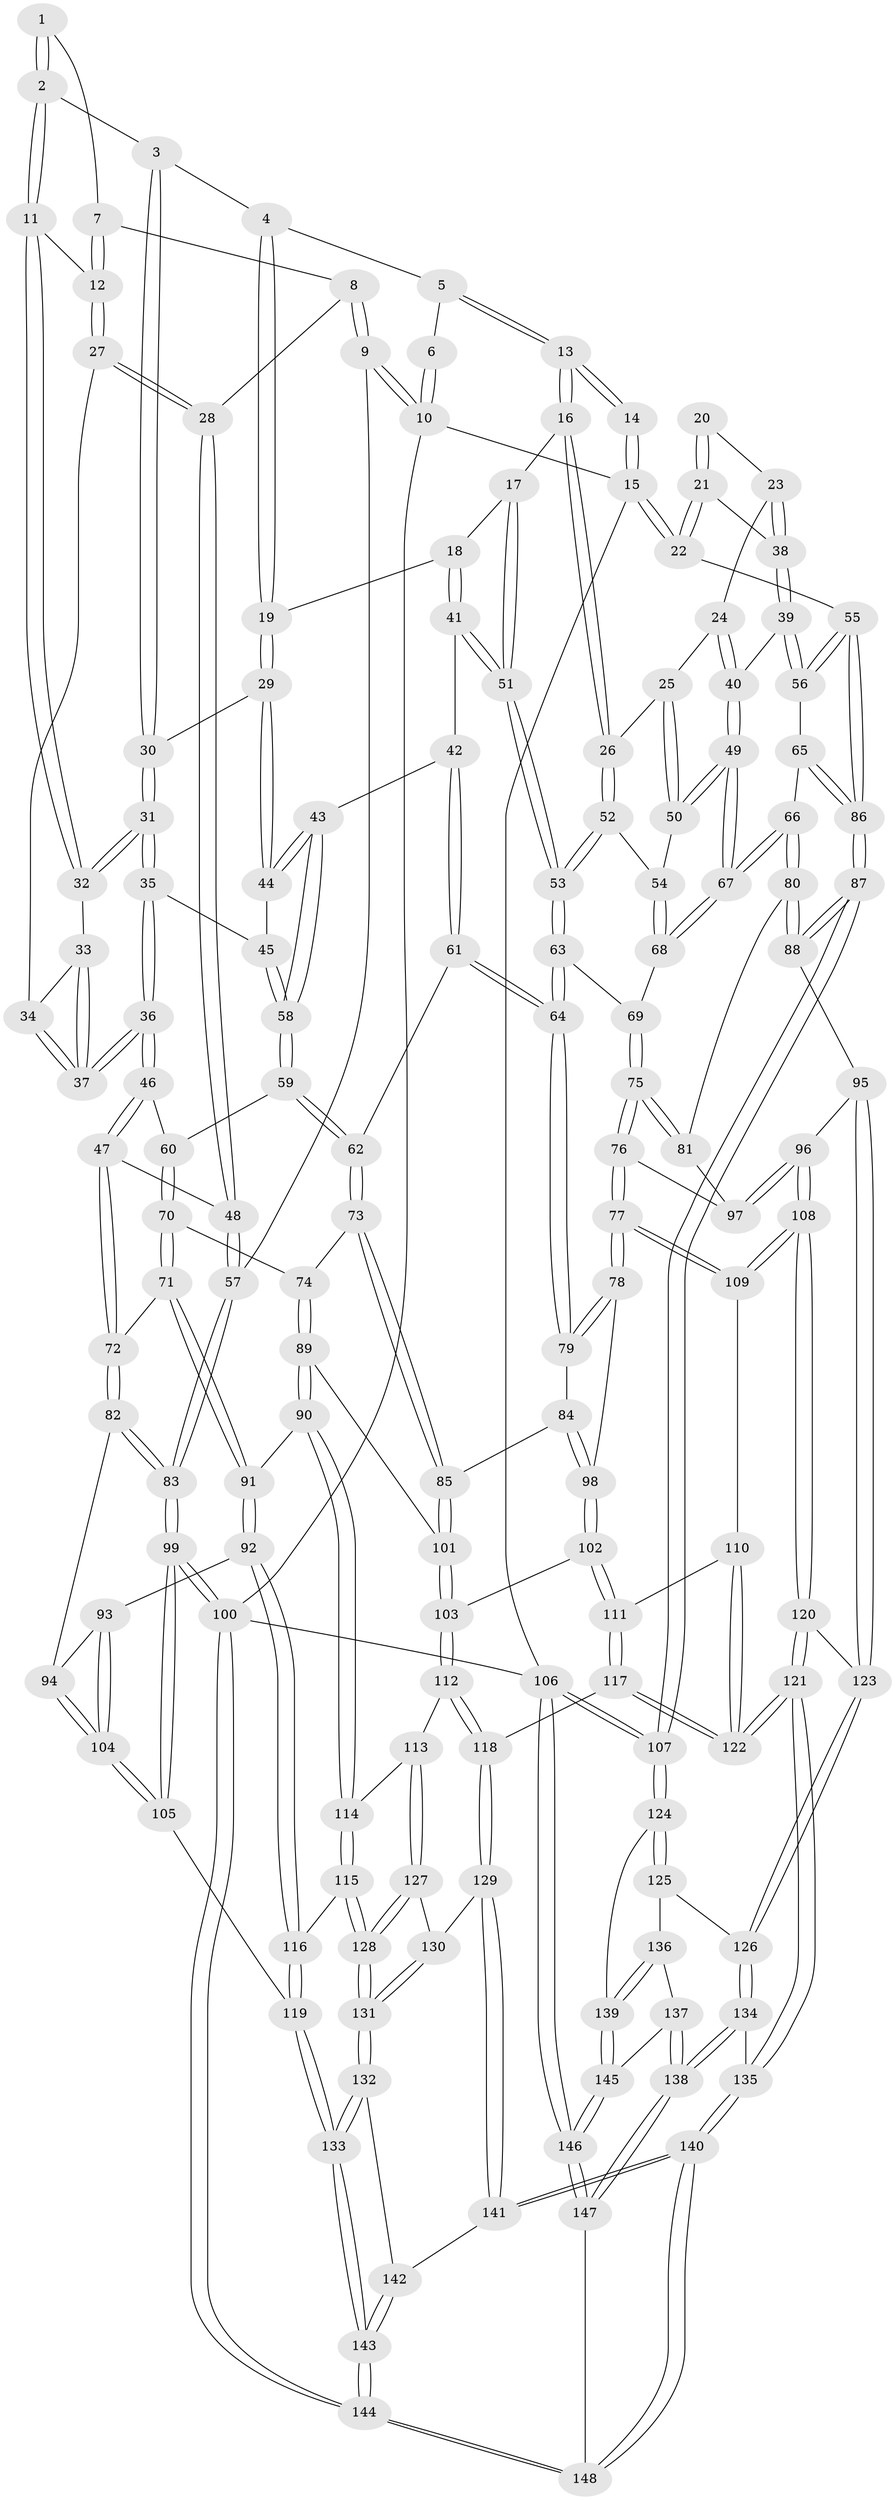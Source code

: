 // coarse degree distribution, {4: 0.3559322033898305, 6: 0.05084745762711865, 3: 0.1694915254237288, 5: 0.3220338983050847, 2: 0.03389830508474576, 8: 0.01694915254237288, 7: 0.05084745762711865}
// Generated by graph-tools (version 1.1) at 2025/21/03/04/25 18:21:40]
// undirected, 148 vertices, 367 edges
graph export_dot {
graph [start="1"]
  node [color=gray90,style=filled];
  1 [pos="+0.19562400377523476+0"];
  2 [pos="+0.27045018759567535+0.07470640353986903"];
  3 [pos="+0.3548303204051926+0.061139409996091326"];
  4 [pos="+0.47535844630680296+0"];
  5 [pos="+0.5135909068521596+0"];
  6 [pos="+0.18046839869632983+0"];
  7 [pos="+0.15921286307566868+0.03126539675068973"];
  8 [pos="+0.06594571058997184+0.05785880246720989"];
  9 [pos="+0+0"];
  10 [pos="+0+0"];
  11 [pos="+0.26664877299899914+0.08203847440540003"];
  12 [pos="+0.1595387033079904+0.08544123921377458"];
  13 [pos="+0.6021170419226186+0"];
  14 [pos="+0.7141606084988008+0"];
  15 [pos="+1+0"];
  16 [pos="+0.6218863698093708+0.10023046651967815"];
  17 [pos="+0.5509467577785769+0.1601302030596901"];
  18 [pos="+0.4852315682595858+0.15838889064283662"];
  19 [pos="+0.45791722930507256+0.13940361535768442"];
  20 [pos="+0.8018216878209047+0"];
  21 [pos="+0.9767508061359342+0.10715809263689977"];
  22 [pos="+1+0.07773108699846551"];
  23 [pos="+0.8088869692891332+0.09969783694920424"];
  24 [pos="+0.7025245797197713+0.14151440194350423"];
  25 [pos="+0.6618262719418576+0.1404977771355266"];
  26 [pos="+0.6599098209800147+0.14005473041226102"];
  27 [pos="+0.1338361793656155+0.1478848569337436"];
  28 [pos="+0.10721749550968934+0.15471340225324834"];
  29 [pos="+0.38619043150700083+0.1528309700440356"];
  30 [pos="+0.37796896913847583+0.1486847977793931"];
  31 [pos="+0.3223529630547443+0.17446658378923638"];
  32 [pos="+0.2634393490916113+0.10126871062057727"];
  33 [pos="+0.2577994065939298+0.10812732014548929"];
  34 [pos="+0.14590360624908552+0.15274798926364777"];
  35 [pos="+0.3035551263193217+0.2034957863437093"];
  36 [pos="+0.2451653053290625+0.2435234862796122"];
  37 [pos="+0.23230036333791085+0.22306906452458183"];
  38 [pos="+0.8528310873325924+0.15875953088342473"];
  39 [pos="+0.8351164428273562+0.22428024890928064"];
  40 [pos="+0.8233428899149922+0.23039754747874228"];
  41 [pos="+0.45626551689801464+0.24168953520255285"];
  42 [pos="+0.4421901791763055+0.25219539166185767"];
  43 [pos="+0.41316308124225115+0.2471258172436217"];
  44 [pos="+0.394171471105212+0.18791019156318578"];
  45 [pos="+0.34480041217348667+0.2299100463012259"];
  46 [pos="+0.2407404644477386+0.28546535576094173"];
  47 [pos="+0.1295891380392845+0.3446655818187545"];
  48 [pos="+0.06711475080783502+0.18993431514993867"];
  49 [pos="+0.7911860740587072+0.2614493476384801"];
  50 [pos="+0.7654672042439705+0.26246227211574485"];
  51 [pos="+0.5508449593322123+0.24967646040355085"];
  52 [pos="+0.6538365777478443+0.2347807252128323"];
  53 [pos="+0.5890219307753268+0.3224037747342962"];
  54 [pos="+0.7427305643449761+0.2699785036602495"];
  55 [pos="+1+0.27909074180342053"];
  56 [pos="+0.9290118081058986+0.2845703310460004"];
  57 [pos="+0+0.17662755589156995"];
  58 [pos="+0.38389700114831765+0.26594115629847426"];
  59 [pos="+0.3332646378106756+0.3427932847714743"];
  60 [pos="+0.32468480243028724+0.3444802532206193"];
  61 [pos="+0.4902755841075486+0.3725310549599082"];
  62 [pos="+0.4481760381159483+0.3867733942182038"];
  63 [pos="+0.5885313485295441+0.3372933335191453"];
  64 [pos="+0.5295610985166345+0.37664247007454255"];
  65 [pos="+0.8510177561077007+0.40453648931319347"];
  66 [pos="+0.8311161689860382+0.4183855805527752"];
  67 [pos="+0.802288970365793+0.3850634093153069"];
  68 [pos="+0.6606668157006395+0.36556904159361947"];
  69 [pos="+0.6561249280882787+0.3669175282255945"];
  70 [pos="+0.29138802510919476+0.44975948796364834"];
  71 [pos="+0.20331611755323395+0.46716404310599263"];
  72 [pos="+0.09328259276840746+0.4156111431152578"];
  73 [pos="+0.4042370991832886+0.4946202648843353"];
  74 [pos="+0.29326236889930707+0.4517113917360344"];
  75 [pos="+0.6842422092653344+0.5037334737152109"];
  76 [pos="+0.6715002150547927+0.5238813976280371"];
  77 [pos="+0.6416246962757984+0.5635658773145795"];
  78 [pos="+0.5896742361797713+0.5362632061911383"];
  79 [pos="+0.5447609474216469+0.46839439551632484"];
  80 [pos="+0.8290783766672054+0.458787544342593"];
  81 [pos="+0.8224915374300757+0.4616698013922312"];
  82 [pos="+0.07773727260104607+0.4233872673654391"];
  83 [pos="+0+0.4167983804446612"];
  84 [pos="+0.4492802181246655+0.5150019108283652"];
  85 [pos="+0.40758937595294786+0.503951934848855"];
  86 [pos="+1+0.39151623945095027"];
  87 [pos="+1+0.5216129279817197"];
  88 [pos="+0.9133666683833689+0.5597425194196526"];
  89 [pos="+0.30714501641912906+0.5859057780738208"];
  90 [pos="+0.2894250982506173+0.5982212079410709"];
  91 [pos="+0.2237337372241476+0.5837426908592777"];
  92 [pos="+0.18258953749072224+0.6127814840125145"];
  93 [pos="+0.17786721726108046+0.6123447089008501"];
  94 [pos="+0.08791726842430973+0.5023108954569069"];
  95 [pos="+0.8842035202672803+0.602798281966172"];
  96 [pos="+0.7808416359164919+0.6034457386529339"];
  97 [pos="+0.7733417978885359+0.5558330042559104"];
  98 [pos="+0.4969220306034869+0.5698868586823271"];
  99 [pos="+0+0.6507626186517776"];
  100 [pos="+0+1"];
  101 [pos="+0.3782701526021277+0.5786319039621071"];
  102 [pos="+0.47851517139003463+0.6080835714411325"];
  103 [pos="+0.4060712632500162+0.6150407058851853"];
  104 [pos="+0.048304859369129205+0.6657742055902652"];
  105 [pos="+0.03924804306085918+0.6761376547387117"];
  106 [pos="+1+1"];
  107 [pos="+1+0.7386204530144714"];
  108 [pos="+0.7005377149873436+0.6266987215978238"];
  109 [pos="+0.6428955408547512+0.5701700930511829"];
  110 [pos="+0.5987893292866874+0.625807307151651"];
  111 [pos="+0.5282020294236637+0.6788857112791337"];
  112 [pos="+0.40230882547272756+0.6525854074833198"];
  113 [pos="+0.35142988502610256+0.6948232606929902"];
  114 [pos="+0.2937561673603256+0.6530466025735122"];
  115 [pos="+0.22837966338801077+0.727978371223864"];
  116 [pos="+0.21291546044546777+0.7291880463223425"];
  117 [pos="+0.5090020649731926+0.7420314164003545"];
  118 [pos="+0.49205676224601186+0.7489292810423299"];
  119 [pos="+0.12866921543832693+0.7952596648294675"];
  120 [pos="+0.7197618084600514+0.7043284769099496"];
  121 [pos="+0.6600550139358219+0.8151462750750085"];
  122 [pos="+0.6494675095523458+0.8080319743298378"];
  123 [pos="+0.868178913485833+0.7139246263519838"];
  124 [pos="+1+0.7690765372393905"];
  125 [pos="+0.8942967195284559+0.746940071069182"];
  126 [pos="+0.879168030896179+0.7364141965371933"];
  127 [pos="+0.35113942085262057+0.7153600841936021"];
  128 [pos="+0.3172037759698716+0.775875579800536"];
  129 [pos="+0.4873100747976492+0.7537007036762985"];
  130 [pos="+0.4586413734120407+0.755079132911422"];
  131 [pos="+0.3281679584036324+0.8063761467986504"];
  132 [pos="+0.3252783951251093+0.8764837434901217"];
  133 [pos="+0.12091844529066424+0.910226729934188"];
  134 [pos="+0.7232390954503973+0.8966365410721324"];
  135 [pos="+0.6664784772965099+0.8365774365409339"];
  136 [pos="+0.8952365910597587+0.762946116174725"];
  137 [pos="+0.8754441780044188+0.8742487102272998"];
  138 [pos="+0.7455358371264176+0.950353203739892"];
  139 [pos="+0.9473022192373914+0.8822088378284112"];
  140 [pos="+0.4421095727655174+0.9567872349579926"];
  141 [pos="+0.437173214570646+0.949266113455836"];
  142 [pos="+0.37031052703210077+0.9110185440454066"];
  143 [pos="+0+1"];
  144 [pos="+0+1"];
  145 [pos="+0.943865819820642+0.8882576580954452"];
  146 [pos="+1+1"];
  147 [pos="+0.7755257115791535+1"];
  148 [pos="+0.4785605196596633+1"];
  1 -- 2;
  1 -- 2;
  1 -- 7;
  2 -- 3;
  2 -- 11;
  2 -- 11;
  3 -- 4;
  3 -- 30;
  3 -- 30;
  4 -- 5;
  4 -- 19;
  4 -- 19;
  5 -- 6;
  5 -- 13;
  5 -- 13;
  6 -- 10;
  6 -- 10;
  7 -- 8;
  7 -- 12;
  7 -- 12;
  8 -- 9;
  8 -- 9;
  8 -- 28;
  9 -- 10;
  9 -- 10;
  9 -- 57;
  10 -- 15;
  10 -- 100;
  11 -- 12;
  11 -- 32;
  11 -- 32;
  12 -- 27;
  12 -- 27;
  13 -- 14;
  13 -- 14;
  13 -- 16;
  13 -- 16;
  14 -- 15;
  14 -- 15;
  15 -- 22;
  15 -- 22;
  15 -- 106;
  16 -- 17;
  16 -- 26;
  16 -- 26;
  17 -- 18;
  17 -- 51;
  17 -- 51;
  18 -- 19;
  18 -- 41;
  18 -- 41;
  19 -- 29;
  19 -- 29;
  20 -- 21;
  20 -- 21;
  20 -- 23;
  21 -- 22;
  21 -- 22;
  21 -- 38;
  22 -- 55;
  23 -- 24;
  23 -- 38;
  23 -- 38;
  24 -- 25;
  24 -- 40;
  24 -- 40;
  25 -- 26;
  25 -- 50;
  25 -- 50;
  26 -- 52;
  26 -- 52;
  27 -- 28;
  27 -- 28;
  27 -- 34;
  28 -- 48;
  28 -- 48;
  29 -- 30;
  29 -- 44;
  29 -- 44;
  30 -- 31;
  30 -- 31;
  31 -- 32;
  31 -- 32;
  31 -- 35;
  31 -- 35;
  32 -- 33;
  33 -- 34;
  33 -- 37;
  33 -- 37;
  34 -- 37;
  34 -- 37;
  35 -- 36;
  35 -- 36;
  35 -- 45;
  36 -- 37;
  36 -- 37;
  36 -- 46;
  36 -- 46;
  38 -- 39;
  38 -- 39;
  39 -- 40;
  39 -- 56;
  39 -- 56;
  40 -- 49;
  40 -- 49;
  41 -- 42;
  41 -- 51;
  41 -- 51;
  42 -- 43;
  42 -- 61;
  42 -- 61;
  43 -- 44;
  43 -- 44;
  43 -- 58;
  43 -- 58;
  44 -- 45;
  45 -- 58;
  45 -- 58;
  46 -- 47;
  46 -- 47;
  46 -- 60;
  47 -- 48;
  47 -- 72;
  47 -- 72;
  48 -- 57;
  48 -- 57;
  49 -- 50;
  49 -- 50;
  49 -- 67;
  49 -- 67;
  50 -- 54;
  51 -- 53;
  51 -- 53;
  52 -- 53;
  52 -- 53;
  52 -- 54;
  53 -- 63;
  53 -- 63;
  54 -- 68;
  54 -- 68;
  55 -- 56;
  55 -- 56;
  55 -- 86;
  55 -- 86;
  56 -- 65;
  57 -- 83;
  57 -- 83;
  58 -- 59;
  58 -- 59;
  59 -- 60;
  59 -- 62;
  59 -- 62;
  60 -- 70;
  60 -- 70;
  61 -- 62;
  61 -- 64;
  61 -- 64;
  62 -- 73;
  62 -- 73;
  63 -- 64;
  63 -- 64;
  63 -- 69;
  64 -- 79;
  64 -- 79;
  65 -- 66;
  65 -- 86;
  65 -- 86;
  66 -- 67;
  66 -- 67;
  66 -- 80;
  66 -- 80;
  67 -- 68;
  67 -- 68;
  68 -- 69;
  69 -- 75;
  69 -- 75;
  70 -- 71;
  70 -- 71;
  70 -- 74;
  71 -- 72;
  71 -- 91;
  71 -- 91;
  72 -- 82;
  72 -- 82;
  73 -- 74;
  73 -- 85;
  73 -- 85;
  74 -- 89;
  74 -- 89;
  75 -- 76;
  75 -- 76;
  75 -- 81;
  75 -- 81;
  76 -- 77;
  76 -- 77;
  76 -- 97;
  77 -- 78;
  77 -- 78;
  77 -- 109;
  77 -- 109;
  78 -- 79;
  78 -- 79;
  78 -- 98;
  79 -- 84;
  80 -- 81;
  80 -- 88;
  80 -- 88;
  81 -- 97;
  82 -- 83;
  82 -- 83;
  82 -- 94;
  83 -- 99;
  83 -- 99;
  84 -- 85;
  84 -- 98;
  84 -- 98;
  85 -- 101;
  85 -- 101;
  86 -- 87;
  86 -- 87;
  87 -- 88;
  87 -- 88;
  87 -- 107;
  87 -- 107;
  88 -- 95;
  89 -- 90;
  89 -- 90;
  89 -- 101;
  90 -- 91;
  90 -- 114;
  90 -- 114;
  91 -- 92;
  91 -- 92;
  92 -- 93;
  92 -- 116;
  92 -- 116;
  93 -- 94;
  93 -- 104;
  93 -- 104;
  94 -- 104;
  94 -- 104;
  95 -- 96;
  95 -- 123;
  95 -- 123;
  96 -- 97;
  96 -- 97;
  96 -- 108;
  96 -- 108;
  98 -- 102;
  98 -- 102;
  99 -- 100;
  99 -- 100;
  99 -- 105;
  99 -- 105;
  100 -- 144;
  100 -- 144;
  100 -- 106;
  101 -- 103;
  101 -- 103;
  102 -- 103;
  102 -- 111;
  102 -- 111;
  103 -- 112;
  103 -- 112;
  104 -- 105;
  104 -- 105;
  105 -- 119;
  106 -- 107;
  106 -- 107;
  106 -- 146;
  106 -- 146;
  107 -- 124;
  107 -- 124;
  108 -- 109;
  108 -- 109;
  108 -- 120;
  108 -- 120;
  109 -- 110;
  110 -- 111;
  110 -- 122;
  110 -- 122;
  111 -- 117;
  111 -- 117;
  112 -- 113;
  112 -- 118;
  112 -- 118;
  113 -- 114;
  113 -- 127;
  113 -- 127;
  114 -- 115;
  114 -- 115;
  115 -- 116;
  115 -- 128;
  115 -- 128;
  116 -- 119;
  116 -- 119;
  117 -- 118;
  117 -- 122;
  117 -- 122;
  118 -- 129;
  118 -- 129;
  119 -- 133;
  119 -- 133;
  120 -- 121;
  120 -- 121;
  120 -- 123;
  121 -- 122;
  121 -- 122;
  121 -- 135;
  121 -- 135;
  123 -- 126;
  123 -- 126;
  124 -- 125;
  124 -- 125;
  124 -- 139;
  125 -- 126;
  125 -- 136;
  126 -- 134;
  126 -- 134;
  127 -- 128;
  127 -- 128;
  127 -- 130;
  128 -- 131;
  128 -- 131;
  129 -- 130;
  129 -- 141;
  129 -- 141;
  130 -- 131;
  130 -- 131;
  131 -- 132;
  131 -- 132;
  132 -- 133;
  132 -- 133;
  132 -- 142;
  133 -- 143;
  133 -- 143;
  134 -- 135;
  134 -- 138;
  134 -- 138;
  135 -- 140;
  135 -- 140;
  136 -- 137;
  136 -- 139;
  136 -- 139;
  137 -- 138;
  137 -- 138;
  137 -- 145;
  138 -- 147;
  138 -- 147;
  139 -- 145;
  139 -- 145;
  140 -- 141;
  140 -- 141;
  140 -- 148;
  140 -- 148;
  141 -- 142;
  142 -- 143;
  142 -- 143;
  143 -- 144;
  143 -- 144;
  144 -- 148;
  144 -- 148;
  145 -- 146;
  145 -- 146;
  146 -- 147;
  146 -- 147;
  147 -- 148;
}
